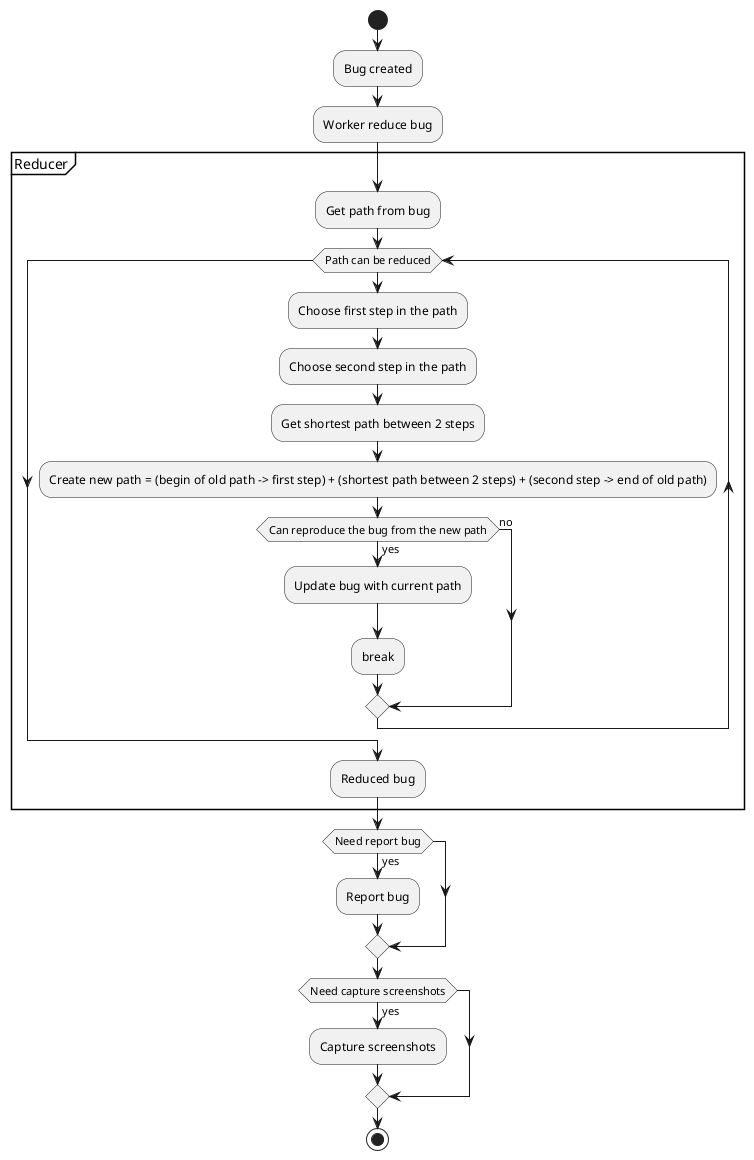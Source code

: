 @startuml
start
:Bug created;
:Worker reduce bug;

partition Reducer {
    :Get path from bug;
    while (Path can be reduced)
        :Choose first step in the path;
        :Choose second step in the path;
        :Get shortest path between 2 steps;
        :Create new path = (begin of old path -> first step) + (shortest path between 2 steps) + (second step -> end of old path);
        if (Can reproduce the bug from the new path) then (yes)
            :Update bug with current path;
            :break;
        else (no)
        endif
    end while
    :Reduced bug;
}

if (Need report bug) then (yes)
    :Report bug;
endif

if (Need capture screenshots) then (yes)
    :Capture screenshots;
endif

stop
@enduml
